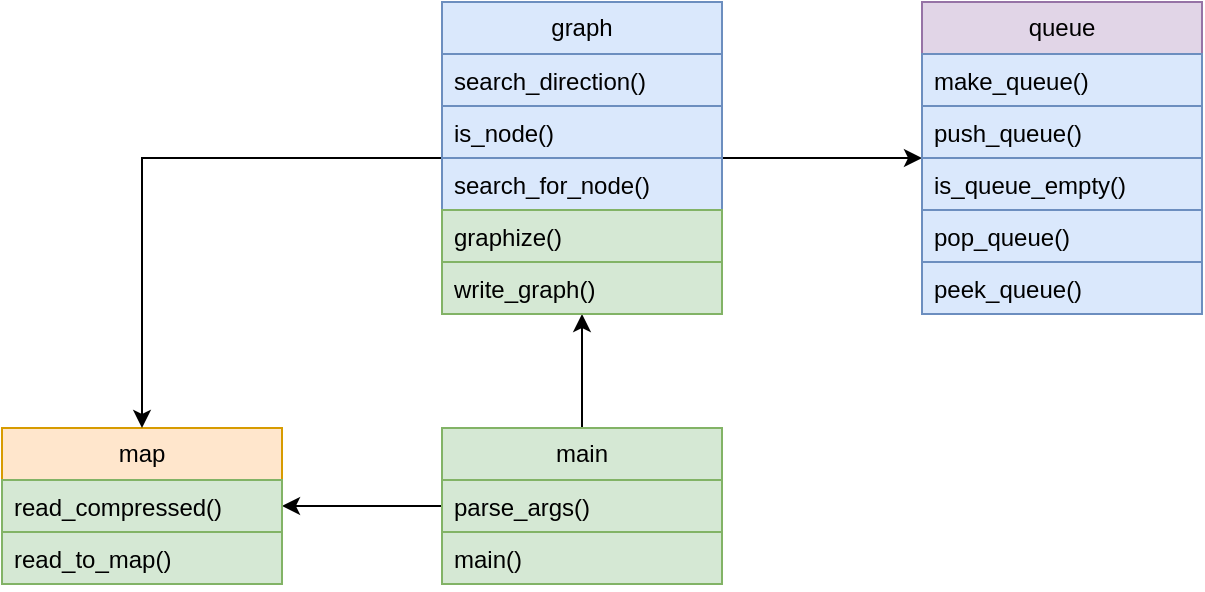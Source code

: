 <mxfile version="24.0.9" type="github">
  <diagram name="Page-1" id="SOo60Iqe1Zw0-eTCr6of">
    <mxGraphModel dx="880" dy="468" grid="1" gridSize="10" guides="1" tooltips="1" connect="1" arrows="1" fold="1" page="1" pageScale="1" pageWidth="850" pageHeight="1100" math="0" shadow="0">
      <root>
        <mxCell id="0" />
        <mxCell id="1" parent="0" />
        <mxCell id="Djxpt53asMNzdbof1tWZ-9" style="edgeStyle=orthogonalEdgeStyle;rounded=0;orthogonalLoop=1;jettySize=auto;html=1;" parent="1" source="Djxpt53asMNzdbof1tWZ-1" target="Djxpt53asMNzdbof1tWZ-5" edge="1">
          <mxGeometry relative="1" as="geometry" />
        </mxCell>
        <mxCell id="Djxpt53asMNzdbof1tWZ-14" style="edgeStyle=orthogonalEdgeStyle;rounded=0;orthogonalLoop=1;jettySize=auto;html=1;" parent="1" source="Djxpt53asMNzdbof1tWZ-1" target="Djxpt53asMNzdbof1tWZ-10" edge="1">
          <mxGeometry relative="1" as="geometry" />
        </mxCell>
        <mxCell id="Djxpt53asMNzdbof1tWZ-1" value="main" style="swimlane;fontStyle=0;childLayout=stackLayout;horizontal=1;startSize=26;fillColor=#d5e8d4;horizontalStack=0;resizeParent=1;resizeParentMax=0;resizeLast=0;collapsible=1;marginBottom=0;whiteSpace=wrap;html=1;strokeColor=#82b366;" parent="1" vertex="1">
          <mxGeometry x="350" y="227" width="140" height="78" as="geometry" />
        </mxCell>
        <mxCell id="Djxpt53asMNzdbof1tWZ-32" value="parse_args()" style="text;strokeColor=#82b366;fillColor=#d5e8d4;align=left;verticalAlign=top;spacingLeft=4;spacingRight=4;overflow=hidden;rotatable=0;points=[[0,0.5],[1,0.5]];portConstraint=eastwest;whiteSpace=wrap;html=1;" parent="Djxpt53asMNzdbof1tWZ-1" vertex="1">
          <mxGeometry y="26" width="140" height="26" as="geometry" />
        </mxCell>
        <mxCell id="Djxpt53asMNzdbof1tWZ-2" value="main()" style="text;strokeColor=#82b366;fillColor=#d5e8d4;align=left;verticalAlign=top;spacingLeft=4;spacingRight=4;overflow=hidden;rotatable=0;points=[[0,0.5],[1,0.5]];portConstraint=eastwest;whiteSpace=wrap;html=1;" parent="Djxpt53asMNzdbof1tWZ-1" vertex="1">
          <mxGeometry y="52" width="140" height="26" as="geometry" />
        </mxCell>
        <mxCell id="Djxpt53asMNzdbof1tWZ-5" value="map" style="swimlane;fontStyle=0;childLayout=stackLayout;horizontal=1;startSize=26;fillColor=#ffe6cc;horizontalStack=0;resizeParent=1;resizeParentMax=0;resizeLast=0;collapsible=1;marginBottom=0;whiteSpace=wrap;html=1;strokeColor=#d79b00;" parent="1" vertex="1">
          <mxGeometry x="130" y="227" width="140" height="78" as="geometry" />
        </mxCell>
        <mxCell id="rmn1G_Fwve4PyZVsrzP1-1" value="read_compressed()&lt;div&gt;&lt;br&gt;&lt;/div&gt;" style="text;strokeColor=#82b366;fillColor=#d5e8d4;align=left;verticalAlign=top;spacingLeft=4;spacingRight=4;overflow=hidden;rotatable=0;points=[[0,0.5],[1,0.5]];portConstraint=eastwest;whiteSpace=wrap;html=1;" parent="Djxpt53asMNzdbof1tWZ-5" vertex="1">
          <mxGeometry y="26" width="140" height="26" as="geometry" />
        </mxCell>
        <mxCell id="Djxpt53asMNzdbof1tWZ-6" value="read_to_map()" style="text;strokeColor=#82b366;fillColor=#d5e8d4;align=left;verticalAlign=top;spacingLeft=4;spacingRight=4;overflow=hidden;rotatable=0;points=[[0,0.5],[1,0.5]];portConstraint=eastwest;whiteSpace=wrap;html=1;" parent="Djxpt53asMNzdbof1tWZ-5" vertex="1">
          <mxGeometry y="52" width="140" height="26" as="geometry" />
        </mxCell>
        <mxCell id="Djxpt53asMNzdbof1tWZ-22" style="edgeStyle=orthogonalEdgeStyle;rounded=0;orthogonalLoop=1;jettySize=auto;html=1;" parent="1" source="Djxpt53asMNzdbof1tWZ-10" target="Djxpt53asMNzdbof1tWZ-16" edge="1">
          <mxGeometry relative="1" as="geometry">
            <Array as="points">
              <mxPoint x="520" y="92" />
              <mxPoint x="520" y="92" />
            </Array>
          </mxGeometry>
        </mxCell>
        <mxCell id="Djxpt53asMNzdbof1tWZ-36" style="edgeStyle=orthogonalEdgeStyle;rounded=0;orthogonalLoop=1;jettySize=auto;html=1;" parent="1" source="Djxpt53asMNzdbof1tWZ-10" target="Djxpt53asMNzdbof1tWZ-5" edge="1">
          <mxGeometry relative="1" as="geometry" />
        </mxCell>
        <mxCell id="Djxpt53asMNzdbof1tWZ-10" value="graph" style="swimlane;fontStyle=0;childLayout=stackLayout;horizontal=1;startSize=26;fillColor=#dae8fc;horizontalStack=0;resizeParent=1;resizeParentMax=0;resizeLast=0;collapsible=1;marginBottom=0;whiteSpace=wrap;html=1;strokeColor=#6c8ebf;" parent="1" vertex="1">
          <mxGeometry x="350" y="14" width="140" height="156" as="geometry" />
        </mxCell>
        <mxCell id="Djxpt53asMNzdbof1tWZ-39" value="search_direction()" style="text;strokeColor=#6c8ebf;fillColor=#dae8fc;align=left;verticalAlign=top;spacingLeft=4;spacingRight=4;overflow=hidden;rotatable=0;points=[[0,0.5],[1,0.5]];portConstraint=eastwest;whiteSpace=wrap;html=1;" parent="Djxpt53asMNzdbof1tWZ-10" vertex="1">
          <mxGeometry y="26" width="140" height="26" as="geometry" />
        </mxCell>
        <mxCell id="Djxpt53asMNzdbof1tWZ-11" value="is_node()" style="text;strokeColor=#6c8ebf;fillColor=#dae8fc;align=left;verticalAlign=top;spacingLeft=4;spacingRight=4;overflow=hidden;rotatable=0;points=[[0,0.5],[1,0.5]];portConstraint=eastwest;whiteSpace=wrap;html=1;" parent="Djxpt53asMNzdbof1tWZ-10" vertex="1">
          <mxGeometry y="52" width="140" height="26" as="geometry" />
        </mxCell>
        <mxCell id="1GBb8WtDjO4cID7PnAMe-1" value="search_for_node()" style="text;strokeColor=#6c8ebf;fillColor=#dae8fc;align=left;verticalAlign=top;spacingLeft=4;spacingRight=4;overflow=hidden;rotatable=0;points=[[0,0.5],[1,0.5]];portConstraint=eastwest;whiteSpace=wrap;html=1;" vertex="1" parent="Djxpt53asMNzdbof1tWZ-10">
          <mxGeometry y="78" width="140" height="26" as="geometry" />
        </mxCell>
        <mxCell id="Djxpt53asMNzdbof1tWZ-12" value="graphize()" style="text;strokeColor=#82b366;fillColor=#d5e8d4;align=left;verticalAlign=top;spacingLeft=4;spacingRight=4;overflow=hidden;rotatable=0;points=[[0,0.5],[1,0.5]];portConstraint=eastwest;whiteSpace=wrap;html=1;" parent="Djxpt53asMNzdbof1tWZ-10" vertex="1">
          <mxGeometry y="104" width="140" height="26" as="geometry" />
        </mxCell>
        <mxCell id="Djxpt53asMNzdbof1tWZ-7" value="write_graph()" style="text;strokeColor=#82b366;fillColor=#d5e8d4;align=left;verticalAlign=top;spacingLeft=4;spacingRight=4;overflow=hidden;rotatable=0;points=[[0,0.5],[1,0.5]];portConstraint=eastwest;whiteSpace=wrap;html=1;" parent="Djxpt53asMNzdbof1tWZ-10" vertex="1">
          <mxGeometry y="130" width="140" height="26" as="geometry" />
        </mxCell>
        <mxCell id="Djxpt53asMNzdbof1tWZ-16" value="queue" style="swimlane;fontStyle=0;childLayout=stackLayout;horizontal=1;startSize=26;fillColor=#e1d5e7;horizontalStack=0;resizeParent=1;resizeParentMax=0;resizeLast=0;collapsible=1;marginBottom=0;whiteSpace=wrap;html=1;strokeColor=#9673a6;" parent="1" vertex="1">
          <mxGeometry x="590" y="14" width="140" height="156" as="geometry" />
        </mxCell>
        <mxCell id="Djxpt53asMNzdbof1tWZ-17" value="make_queue()" style="text;strokeColor=#6c8ebf;fillColor=#dae8fc;align=left;verticalAlign=top;spacingLeft=4;spacingRight=4;overflow=hidden;rotatable=0;points=[[0,0.5],[1,0.5]];portConstraint=eastwest;whiteSpace=wrap;html=1;" parent="Djxpt53asMNzdbof1tWZ-16" vertex="1">
          <mxGeometry y="26" width="140" height="26" as="geometry" />
        </mxCell>
        <mxCell id="Djxpt53asMNzdbof1tWZ-18" value="push_queue()" style="text;strokeColor=#6c8ebf;fillColor=#dae8fc;align=left;verticalAlign=top;spacingLeft=4;spacingRight=4;overflow=hidden;rotatable=0;points=[[0,0.5],[1,0.5]];portConstraint=eastwest;whiteSpace=wrap;html=1;" parent="Djxpt53asMNzdbof1tWZ-16" vertex="1">
          <mxGeometry y="52" width="140" height="26" as="geometry" />
        </mxCell>
        <mxCell id="Djxpt53asMNzdbof1tWZ-19" value="is_queue_empty()" style="text;strokeColor=#6c8ebf;fillColor=#dae8fc;align=left;verticalAlign=top;spacingLeft=4;spacingRight=4;overflow=hidden;rotatable=0;points=[[0,0.5],[1,0.5]];portConstraint=eastwest;whiteSpace=wrap;html=1;" parent="Djxpt53asMNzdbof1tWZ-16" vertex="1">
          <mxGeometry y="78" width="140" height="26" as="geometry" />
        </mxCell>
        <mxCell id="Djxpt53asMNzdbof1tWZ-20" value="pop_queue()" style="text;strokeColor=#6c8ebf;fillColor=#dae8fc;align=left;verticalAlign=top;spacingLeft=4;spacingRight=4;overflow=hidden;rotatable=0;points=[[0,0.5],[1,0.5]];portConstraint=eastwest;whiteSpace=wrap;html=1;" parent="Djxpt53asMNzdbof1tWZ-16" vertex="1">
          <mxGeometry y="104" width="140" height="26" as="geometry" />
        </mxCell>
        <mxCell id="Djxpt53asMNzdbof1tWZ-21" value="peek_queue()" style="text;strokeColor=#6c8ebf;fillColor=#dae8fc;align=left;verticalAlign=top;spacingLeft=4;spacingRight=4;overflow=hidden;rotatable=0;points=[[0,0.5],[1,0.5]];portConstraint=eastwest;whiteSpace=wrap;html=1;" parent="Djxpt53asMNzdbof1tWZ-16" vertex="1">
          <mxGeometry y="130" width="140" height="26" as="geometry" />
        </mxCell>
      </root>
    </mxGraphModel>
  </diagram>
</mxfile>

